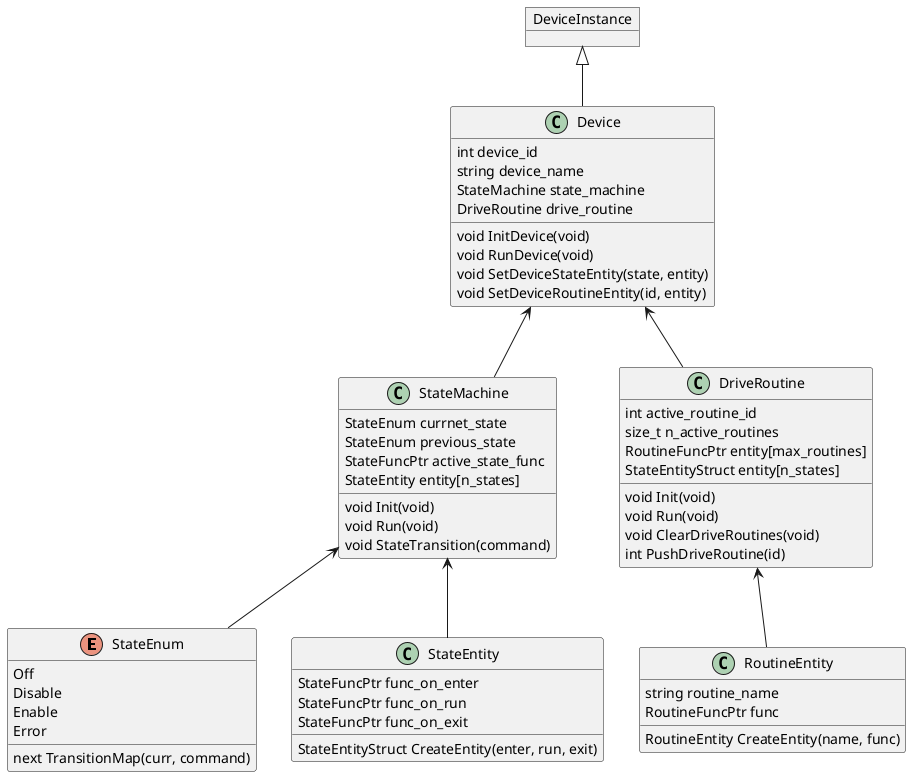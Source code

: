 @startuml
'*--- State Machine ---*
enum StateEnum {
    Off
    Disable
    Enable
    Error
    next TransitionMap(curr, command)
}

class StateEntity {
    StateFuncPtr func_on_enter
    StateFuncPtr func_on_run
    StateFuncPtr func_on_exit
    StateEntityStruct CreateEntity(enter, run, exit)
}

class StateMachine {
    StateEnum currnet_state
    StateEnum previous_state
    StateFuncPtr active_state_func
    StateEntity entity[n_states]
    void Init(void)
    void Run(void)
    void StateTransition(command)
}

StateMachine <-- StateEnum
StateMachine <-- StateEntity


'*--- Drive Routine ---*
class RoutineEntity {
    string routine_name
    RoutineFuncPtr func
    RoutineEntity CreateEntity(name, func)
}

class DriveRoutine {
    int active_routine_id
    size_t n_active_routines
    RoutineFuncPtr entity[max_routines]
    StateEntityStruct entity[n_states]
    void Init(void)
    void Run(void)
    void ClearDriveRoutines(void)
    int PushDriveRoutine(id)
}

DriveRoutine <-- RoutineEntity



'*--- Device ---*
class Device {
    int device_id
    string device_name
    StateMachine state_machine
    DriveRoutine drive_routine
    void InitDevice(void)
    void RunDevice(void)
    void SetDeviceStateEntity(state, entity)
    void SetDeviceRoutineEntity(id, entity)
}

Device <-- StateMachine
Device <-- DriveRoutine


'*--- Device Instance ---*
object DeviceInstance

DeviceInstance <|-- Device

@enduml

